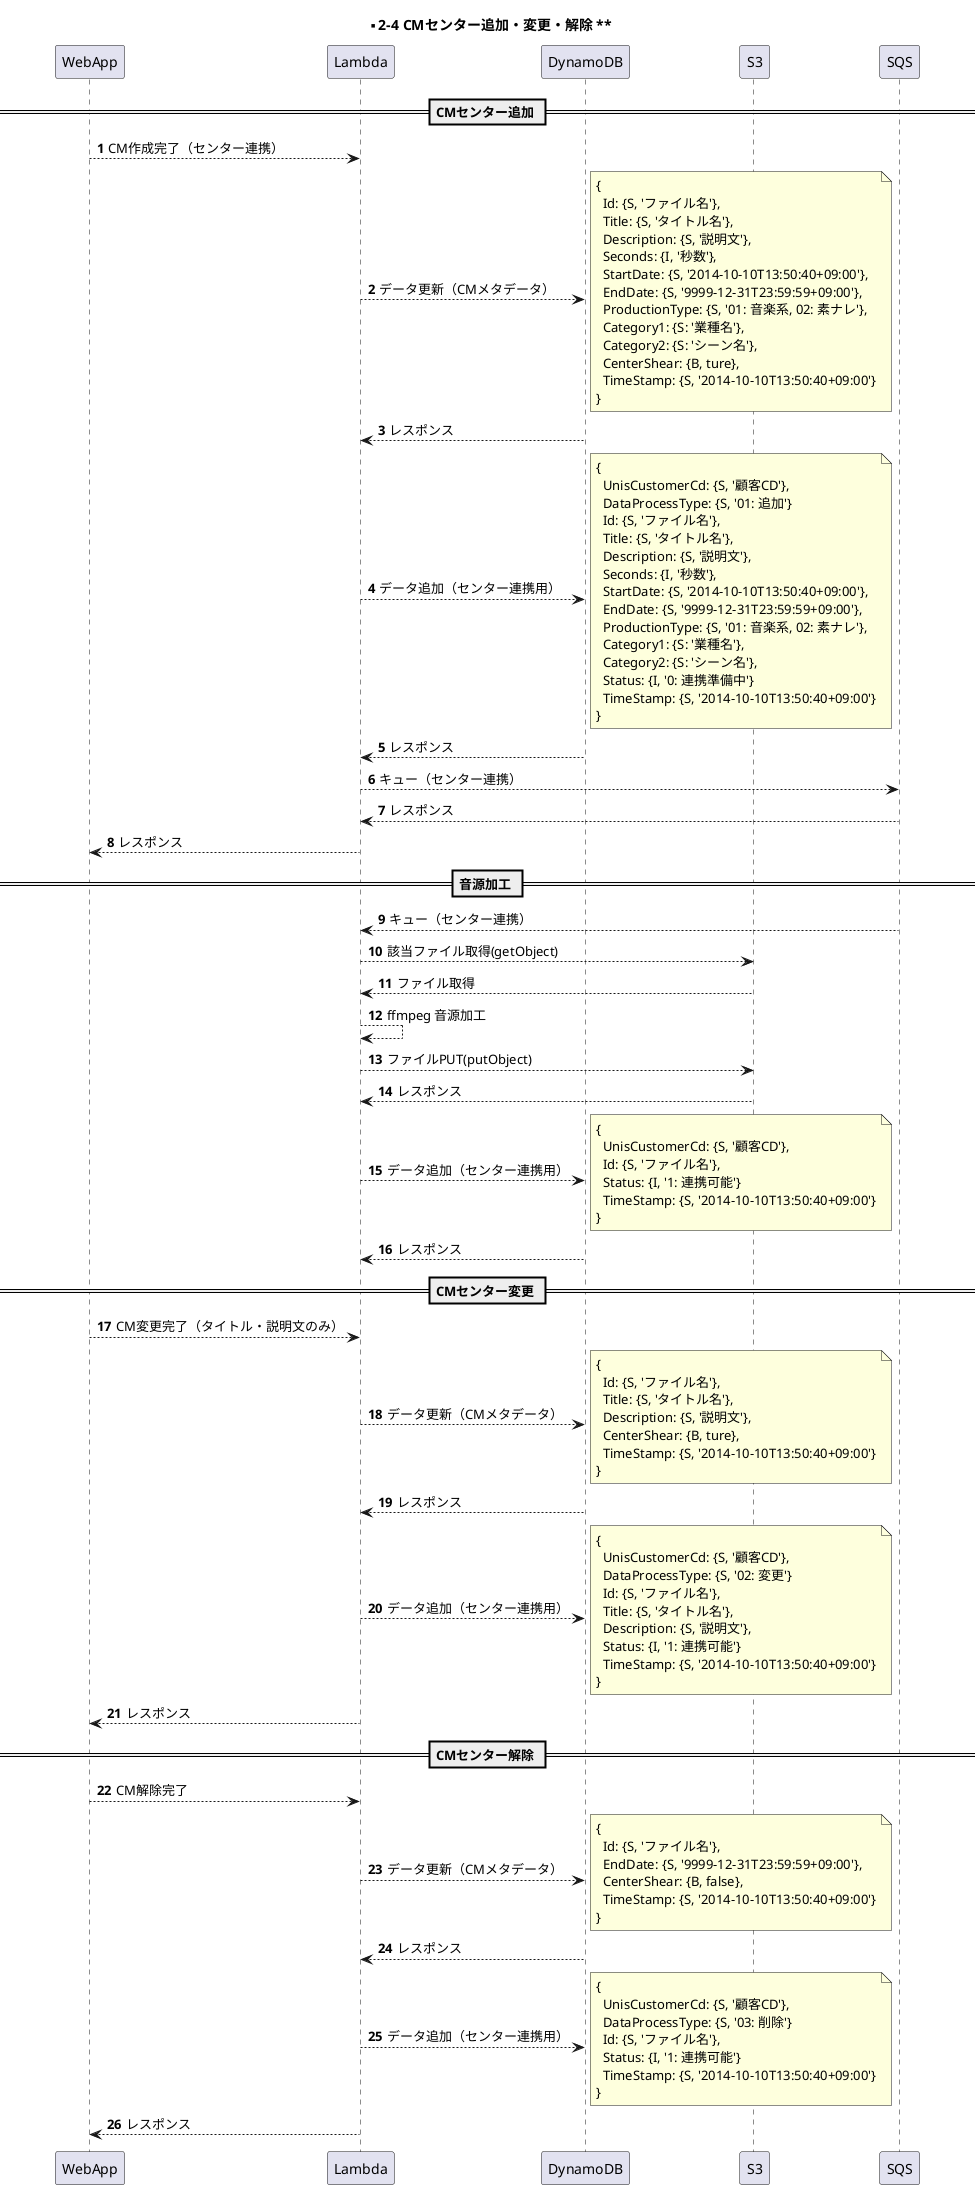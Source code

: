 @startuml s2-4

participant WebApp order 1
participant Lambda order 2
participant DynamoDB order 3
participant S3 order 4
participant SQS order 5
skinparam ParticipantPadding 50
autonumber

title ** 2-4 CMセンター追加・変更・解除 **

== CMセンター追加 ==
WebApp --> Lambda: CM作成完了（センター連携）
Lambda --> DynamoDB: データ更新（CMメタデータ）
note right
{
  Id: {S, 'ファイル名'},
  Title: {S, 'タイトル名'},
  Description: {S, '説明文'},
  Seconds: {I, '秒数'},
  StartDate: {S, '2014-10-10T13:50:40+09:00'},
  EndDate: {S, '9999-12-31T23:59:59+09:00'},
  ProductionType: {S, '01: 音楽系, 02: 素ナレ'},
  Category1: {S: '業種名'},
  Category2: {S: 'シーン名'},
  CenterShear: {B, ture},
  TimeStamp: {S, '2014-10-10T13:50:40+09:00'}
}
end note
Lambda <-- DynamoDB: レスポンス
Lambda --> DynamoDB: データ追加（センター連携用）
note right
{
  UnisCustomerCd: {S, '顧客CD'},
  DataProcessType: {S, '01: 追加'}
  Id: {S, 'ファイル名'},
  Title: {S, 'タイトル名'},
  Description: {S, '説明文'},
  Seconds: {I, '秒数'},
  StartDate: {S, '2014-10-10T13:50:40+09:00'},
  EndDate: {S, '9999-12-31T23:59:59+09:00'},
  ProductionType: {S, '01: 音楽系, 02: 素ナレ'},
  Category1: {S: '業種名'},
  Category2: {S: 'シーン名'},
  Status: {I, '0: 連携準備中'}
  TimeStamp: {S, '2014-10-10T13:50:40+09:00'}
}
end note
Lambda <-- DynamoDB: レスポンス
Lambda --> SQS: キュー（センター連携）
Lambda <-- SQS: レスポンス
WebApp <-- Lambda: レスポンス
== 音源加工 ==
Lambda <-- SQS: キュー（センター連携）
Lambda --> S3: 該当ファイル取得(getObject)
Lambda <-- S3: ファイル取得
Lambda --> Lambda: ffmpeg 音源加工
Lambda --> S3: ファイルPUT(putObject)
Lambda <-- S3: レスポンス
Lambda --> DynamoDB: データ追加（センター連携用）
note right
{
  UnisCustomerCd: {S, '顧客CD'},
  Id: {S, 'ファイル名'},
  Status: {I, '1: 連携可能'}
  TimeStamp: {S, '2014-10-10T13:50:40+09:00'}
}
end note
Lambda <-- DynamoDB: レスポンス

== CMセンター変更 ==
WebApp --> Lambda: CM変更完了（タイトル・説明文のみ）
Lambda --> DynamoDB: データ更新（CMメタデータ）
note right
{
  Id: {S, 'ファイル名'},
  Title: {S, 'タイトル名'},
  Description: {S, '説明文'},
  CenterShear: {B, ture},
  TimeStamp: {S, '2014-10-10T13:50:40+09:00'}
}
end note
Lambda <-- DynamoDB: レスポンス
Lambda --> DynamoDB: データ追加（センター連携用）
note right
{
  UnisCustomerCd: {S, '顧客CD'},
  DataProcessType: {S, '02: 変更'}
  Id: {S, 'ファイル名'},
  Title: {S, 'タイトル名'},
  Description: {S, '説明文'},
  Status: {I, '1: 連携可能'}
  TimeStamp: {S, '2014-10-10T13:50:40+09:00'}
}
end note
WebApp <-- Lambda: レスポンス

== CMセンター解除 ==
WebApp --> Lambda: CM解除完了
Lambda --> DynamoDB: データ更新（CMメタデータ）
note right
{
  Id: {S, 'ファイル名'},
  EndDate: {S, '9999-12-31T23:59:59+09:00'},
  CenterShear: {B, false},
  TimeStamp: {S, '2014-10-10T13:50:40+09:00'}
}
end note
Lambda <-- DynamoDB: レスポンス
Lambda --> DynamoDB: データ追加（センター連携用）
note right
{
  UnisCustomerCd: {S, '顧客CD'},
  DataProcessType: {S, '03: 削除'}
  Id: {S, 'ファイル名'},
  Status: {I, '1: 連携可能'}
  TimeStamp: {S, '2014-10-10T13:50:40+09:00'}
}
end note
WebApp <-- Lambda: レスポンス

@enduml